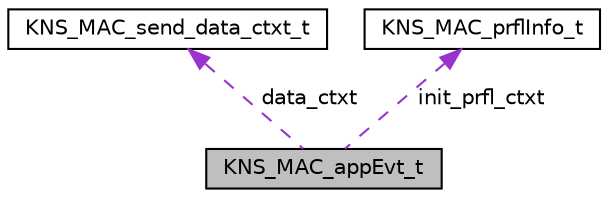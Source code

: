 digraph "KNS_MAC_appEvt_t"
{
 // INTERACTIVE_SVG=YES
 // LATEX_PDF_SIZE
  edge [fontname="Helvetica",fontsize="10",labelfontname="Helvetica",labelfontsize="10"];
  node [fontname="Helvetica",fontsize="10",shape=record];
  Node1 [label="KNS_MAC_appEvt_t",height=0.2,width=0.4,color="black", fillcolor="grey75", style="filled", fontcolor="black",tooltip="Generic event structure with ID and context."];
  Node2 -> Node1 [dir="back",color="darkorchid3",fontsize="10",style="dashed",label=" data_ctxt" ,fontname="Helvetica"];
  Node2 [label="KNS_MAC_send_data_ctxt_t",height=0.2,width=0.4,color="black", fillcolor="white", style="filled",URL="$d0/de9/struct_k_n_s___m_a_c__send__data__ctxt__t.html",tooltip="Event context structure containing usefull information for the APPlication to send data to Kineis."];
  Node3 -> Node1 [dir="back",color="darkorchid3",fontsize="10",style="dashed",label=" init_prfl_ctxt" ,fontname="Helvetica"];
  Node3 [label="KNS_MAC_prflInfo_t",height=0.2,width=0.4,color="black", fillcolor="white", style="filled",URL="$d1/d6d/struct_k_n_s___m_a_c__prfl_info__t.html",tooltip="structure describing current profil used by kineis stack MAC mayer"];
}

